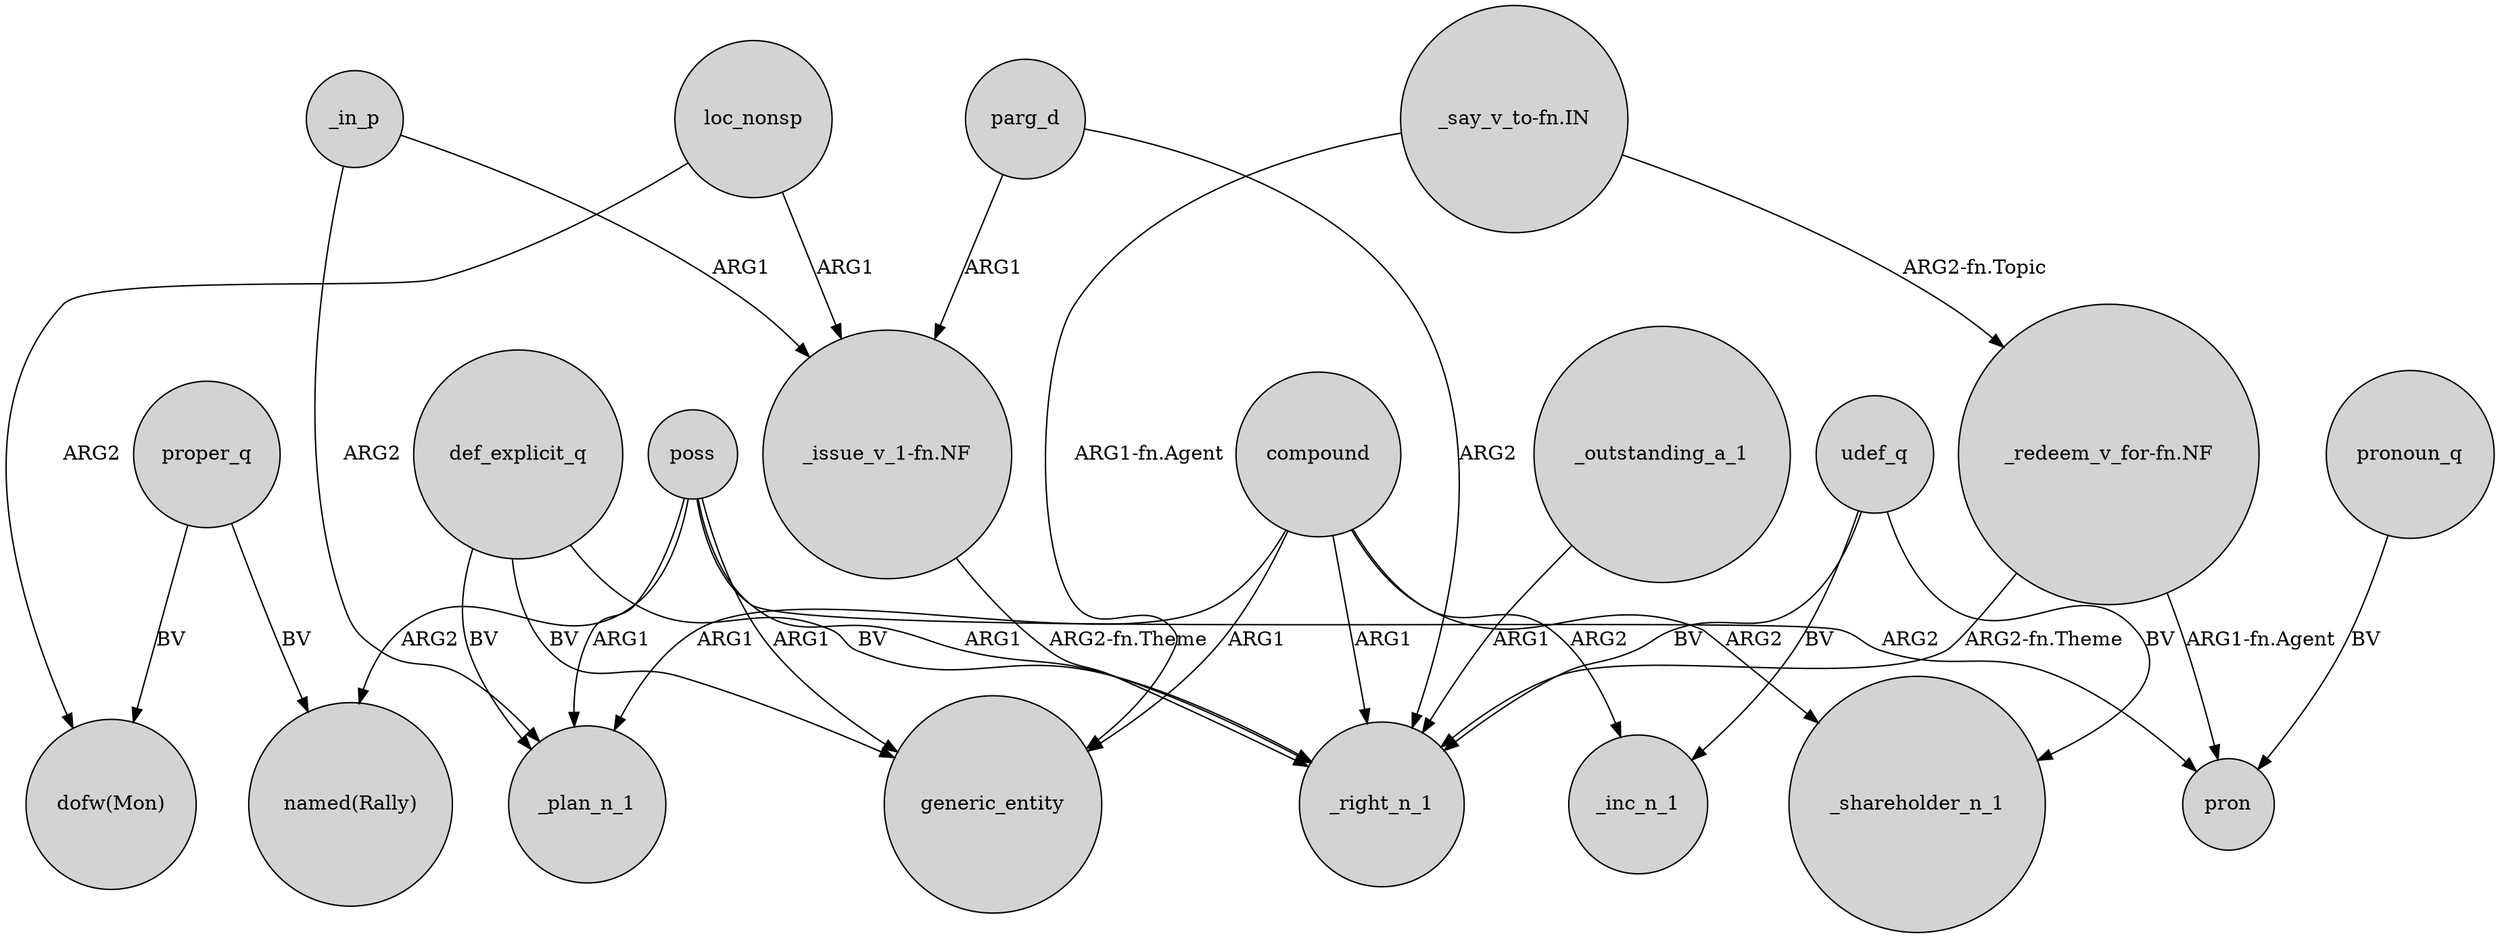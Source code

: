 digraph {
	node [shape=circle style=filled]
	poss -> _plan_n_1 [label=ARG1]
	loc_nonsp -> "_issue_v_1-fn.NF" [label=ARG1]
	_outstanding_a_1 -> _right_n_1 [label=ARG1]
	compound -> generic_entity [label=ARG1]
	poss -> generic_entity [label=ARG1]
	udef_q -> _inc_n_1 [label=BV]
	"_say_v_to-fn.IN" -> generic_entity [label="ARG1-fn.Agent"]
	poss -> pron [label=ARG2]
	compound -> _shareholder_n_1 [label=ARG2]
	poss -> "named(Rally)" [label=ARG2]
	"_issue_v_1-fn.NF" -> _right_n_1 [label="ARG2-fn.Theme"]
	def_explicit_q -> _plan_n_1 [label=BV]
	def_explicit_q -> generic_entity [label=BV]
	compound -> _plan_n_1 [label=ARG1]
	udef_q -> _shareholder_n_1 [label=BV]
	pronoun_q -> pron [label=BV]
	parg_d -> "_issue_v_1-fn.NF" [label=ARG1]
	udef_q -> _right_n_1 [label=BV]
	proper_q -> "named(Rally)" [label=BV]
	_in_p -> "_issue_v_1-fn.NF" [label=ARG1]
	"_redeem_v_for-fn.NF" -> pron [label="ARG1-fn.Agent"]
	proper_q -> "dofw(Mon)" [label=BV]
	parg_d -> _right_n_1 [label=ARG2]
	loc_nonsp -> "dofw(Mon)" [label=ARG2]
	def_explicit_q -> _right_n_1 [label=BV]
	compound -> _right_n_1 [label=ARG1]
	poss -> _right_n_1 [label=ARG1]
	"_redeem_v_for-fn.NF" -> _right_n_1 [label="ARG2-fn.Theme"]
	compound -> _inc_n_1 [label=ARG2]
	_in_p -> _plan_n_1 [label=ARG2]
	"_say_v_to-fn.IN" -> "_redeem_v_for-fn.NF" [label="ARG2-fn.Topic"]
}
